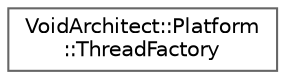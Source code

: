 digraph "Graphical Class Hierarchy"
{
 // LATEX_PDF_SIZE
  bgcolor="transparent";
  edge [fontname=Helvetica,fontsize=10,labelfontname=Helvetica,labelfontsize=10];
  node [fontname=Helvetica,fontsize=10,shape=box,height=0.2,width=0.4];
  rankdir="LR";
  Node0 [id="Node000000",label="VoidArchitect::Platform\l::ThreadFactory",height=0.2,width=0.4,color="grey40", fillcolor="white", style="filled",URL="$class_void_architect_1_1_platform_1_1_thread_factory.html",tooltip=" "];
}

